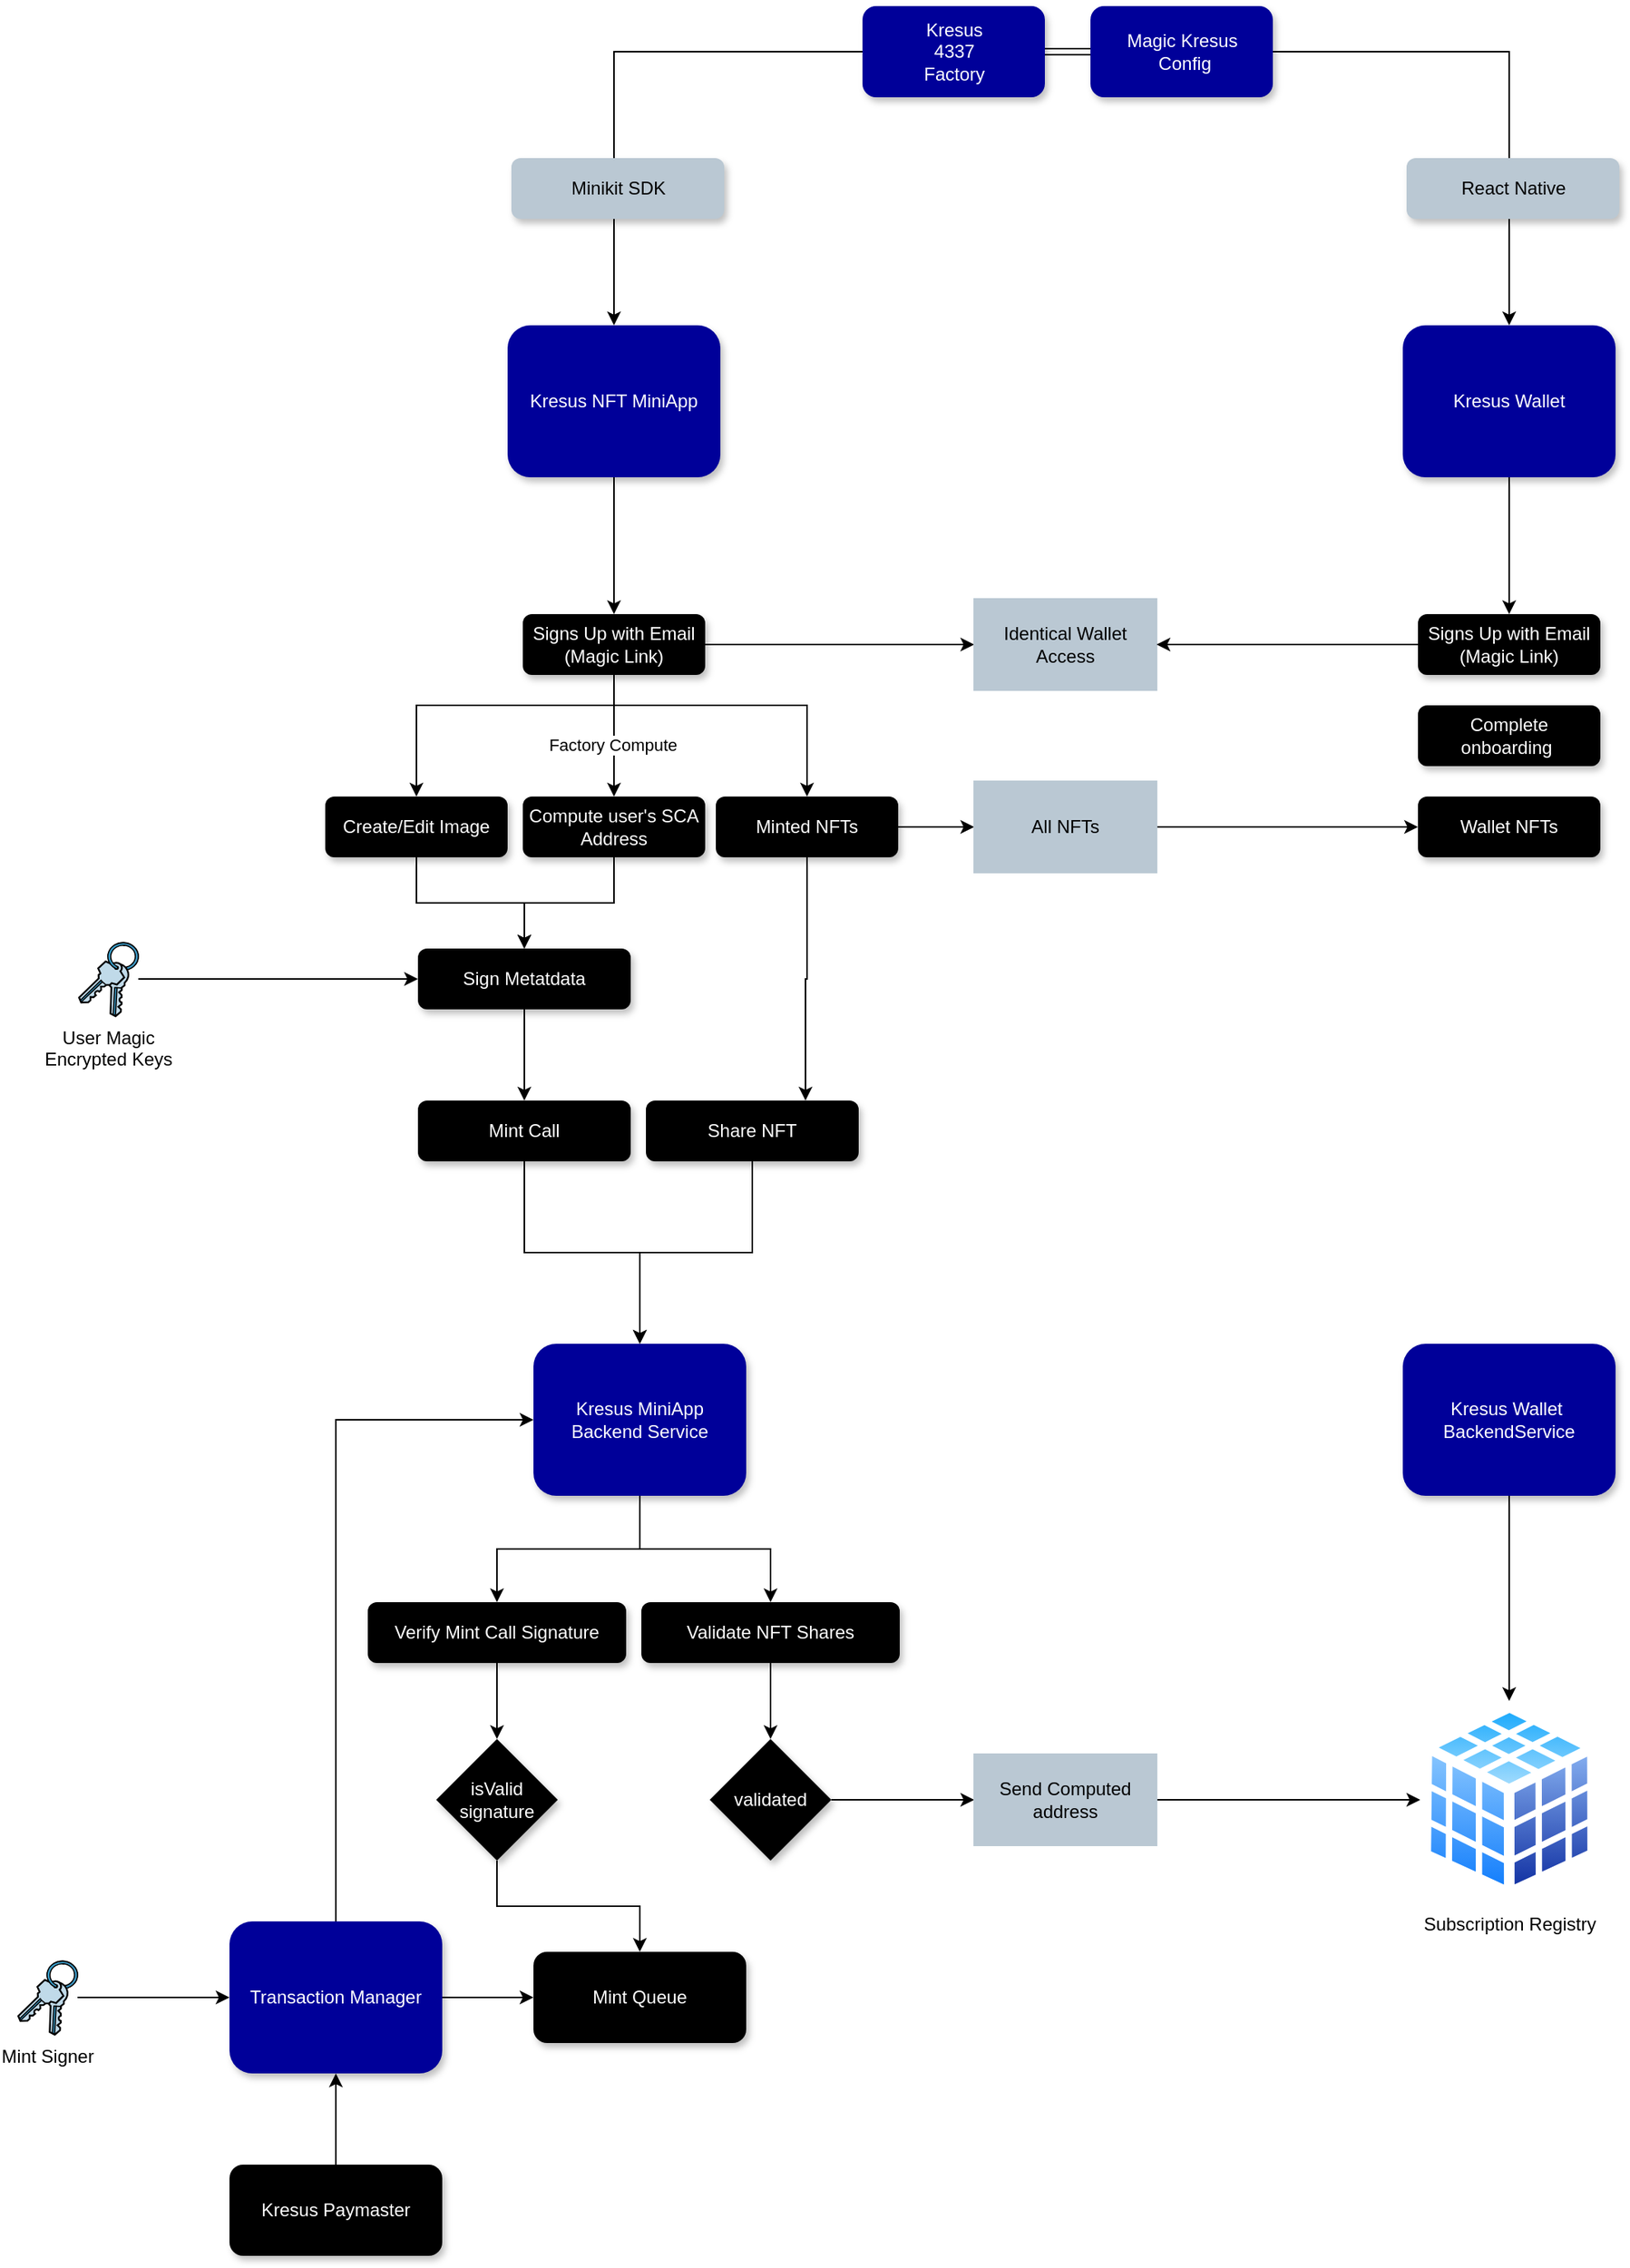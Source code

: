 <mxfile version="26.1.1">
  <diagram name="Page-1" id="EKsOD42DdvIz5vcE3mQu">
    <mxGraphModel dx="2875" dy="1000" grid="1" gridSize="10" guides="1" tooltips="1" connect="1" arrows="1" fold="1" page="1" pageScale="1" pageWidth="850" pageHeight="1100" math="0" shadow="0">
      <root>
        <mxCell id="0" />
        <mxCell id="1" parent="0" />
        <mxCell id="NqGFsDSJCZWuU0SmbqEO-53" style="edgeStyle=orthogonalEdgeStyle;rounded=0;orthogonalLoop=1;jettySize=auto;html=1;" edge="1" parent="1" source="NqGFsDSJCZWuU0SmbqEO-23" target="NqGFsDSJCZWuU0SmbqEO-52">
          <mxGeometry relative="1" as="geometry" />
        </mxCell>
        <mxCell id="NqGFsDSJCZWuU0SmbqEO-112" style="edgeStyle=orthogonalEdgeStyle;rounded=0;orthogonalLoop=1;jettySize=auto;html=1;" edge="1" parent="1" source="NqGFsDSJCZWuU0SmbqEO-23" target="NqGFsDSJCZWuU0SmbqEO-26">
          <mxGeometry relative="1" as="geometry" />
        </mxCell>
        <mxCell id="NqGFsDSJCZWuU0SmbqEO-115" value="Factory Compute" style="edgeLabel;html=1;align=center;verticalAlign=middle;resizable=0;points=[];" vertex="1" connectable="0" parent="NqGFsDSJCZWuU0SmbqEO-112">
          <mxGeometry x="0.14" y="-1" relative="1" as="geometry">
            <mxPoint as="offset" />
          </mxGeometry>
        </mxCell>
        <mxCell id="NqGFsDSJCZWuU0SmbqEO-113" style="edgeStyle=orthogonalEdgeStyle;rounded=0;orthogonalLoop=1;jettySize=auto;html=1;" edge="1" parent="1" source="NqGFsDSJCZWuU0SmbqEO-23" target="NqGFsDSJCZWuU0SmbqEO-29">
          <mxGeometry relative="1" as="geometry">
            <Array as="points">
              <mxPoint x="233" y="520" />
              <mxPoint x="103" y="520" />
            </Array>
          </mxGeometry>
        </mxCell>
        <mxCell id="NqGFsDSJCZWuU0SmbqEO-114" style="edgeStyle=orthogonalEdgeStyle;rounded=0;orthogonalLoop=1;jettySize=auto;html=1;" edge="1" parent="1" source="NqGFsDSJCZWuU0SmbqEO-23" target="NqGFsDSJCZWuU0SmbqEO-110">
          <mxGeometry relative="1" as="geometry">
            <Array as="points">
              <mxPoint x="233" y="520" />
              <mxPoint x="360" y="520" />
            </Array>
          </mxGeometry>
        </mxCell>
        <mxCell id="NqGFsDSJCZWuU0SmbqEO-23" value="Signs Up with Email&lt;br&gt;(Magic Link)" style="rounded=1;whiteSpace=wrap;html=1;fillColor=#000000;fontColor=#FFFFFF;strokeColor=none;shadow=1;" vertex="1" parent="1">
          <mxGeometry x="173" y="460" width="120" height="40" as="geometry" />
        </mxCell>
        <mxCell id="NqGFsDSJCZWuU0SmbqEO-65" value="" style="edgeStyle=orthogonalEdgeStyle;rounded=0;orthogonalLoop=1;jettySize=auto;html=1;" edge="1" parent="1" source="NqGFsDSJCZWuU0SmbqEO-26" target="NqGFsDSJCZWuU0SmbqEO-64">
          <mxGeometry relative="1" as="geometry" />
        </mxCell>
        <mxCell id="NqGFsDSJCZWuU0SmbqEO-26" value="Compute user&#39;s SCA&lt;br&gt;Address" style="rounded=1;whiteSpace=wrap;html=1;fillColor=#000000;fontColor=#FFFFFF;strokeColor=none;shadow=1;" vertex="1" parent="1">
          <mxGeometry x="173" y="580" width="120" height="40" as="geometry" />
        </mxCell>
        <mxCell id="NqGFsDSJCZWuU0SmbqEO-66" value="" style="edgeStyle=orthogonalEdgeStyle;rounded=0;orthogonalLoop=1;jettySize=auto;html=1;" edge="1" parent="1" source="NqGFsDSJCZWuU0SmbqEO-29" target="NqGFsDSJCZWuU0SmbqEO-64">
          <mxGeometry relative="1" as="geometry" />
        </mxCell>
        <mxCell id="NqGFsDSJCZWuU0SmbqEO-29" value="Create/Edit Image" style="rounded=1;whiteSpace=wrap;html=1;fillColor=#000000;fontColor=#FFFFFF;strokeColor=none;shadow=1;" vertex="1" parent="1">
          <mxGeometry x="43" y="580" width="120" height="40" as="geometry" />
        </mxCell>
        <mxCell id="NqGFsDSJCZWuU0SmbqEO-44" value="" style="edgeStyle=orthogonalEdgeStyle;rounded=0;orthogonalLoop=1;jettySize=auto;html=1;shape=link;" edge="1" parent="1" source="NqGFsDSJCZWuU0SmbqEO-42">
          <mxGeometry relative="1" as="geometry">
            <mxPoint x="546.5" y="90" as="targetPoint" />
          </mxGeometry>
        </mxCell>
        <mxCell id="NqGFsDSJCZWuU0SmbqEO-122" style="edgeStyle=orthogonalEdgeStyle;rounded=0;orthogonalLoop=1;jettySize=auto;html=1;" edge="1" parent="1" source="NqGFsDSJCZWuU0SmbqEO-42" target="NqGFsDSJCZWuU0SmbqEO-120">
          <mxGeometry relative="1" as="geometry" />
        </mxCell>
        <mxCell id="NqGFsDSJCZWuU0SmbqEO-42" value="&lt;font style=&quot;color: rgb(255, 255, 255);&quot;&gt;Kresus&lt;br&gt;4337&lt;br&gt;Factory&lt;/font&gt;" style="rounded=1;whiteSpace=wrap;html=1;fillColor=light-dark(#000099, #ededed);strokeColor=none;shadow=1;" vertex="1" parent="1">
          <mxGeometry x="396.5" y="60" width="120" height="60" as="geometry" />
        </mxCell>
        <mxCell id="NqGFsDSJCZWuU0SmbqEO-123" style="edgeStyle=orthogonalEdgeStyle;rounded=0;orthogonalLoop=1;jettySize=auto;html=1;" edge="1" parent="1" source="NqGFsDSJCZWuU0SmbqEO-48" target="NqGFsDSJCZWuU0SmbqEO-121">
          <mxGeometry relative="1" as="geometry" />
        </mxCell>
        <mxCell id="NqGFsDSJCZWuU0SmbqEO-48" value="&lt;font style=&quot;color: rgb(255, 255, 255);&quot;&gt;Magic Kresus&lt;br&gt;&amp;nbsp;Config&lt;/font&gt;" style="rounded=1;whiteSpace=wrap;html=1;fillColor=light-dark(#000099, #ededed);strokeColor=none;shadow=1;" vertex="1" parent="1">
          <mxGeometry x="546.5" y="60" width="120" height="60" as="geometry" />
        </mxCell>
        <mxCell id="NqGFsDSJCZWuU0SmbqEO-49" value="Minikit SDK" style="rounded=1;whiteSpace=wrap;html=1;fillColor=#bac8d3;strokeColor=none;shadow=1;" vertex="1" parent="1">
          <mxGeometry x="165.5" y="160" width="140" height="40" as="geometry" />
        </mxCell>
        <mxCell id="NqGFsDSJCZWuU0SmbqEO-50" value="React Native" style="rounded=1;whiteSpace=wrap;html=1;fillColor=#bac8d3;strokeColor=none;shadow=1;" vertex="1" parent="1">
          <mxGeometry x="754.5" y="160" width="140" height="40" as="geometry" />
        </mxCell>
        <mxCell id="NqGFsDSJCZWuU0SmbqEO-52" value="Identical Wallet Access" style="rounded=0;whiteSpace=wrap;html=1;strokeColor=light-dark(#bac8d3, #ededed);fillColor=light-dark(#bac8d3, #ededed);" vertex="1" parent="1">
          <mxGeometry x="470" y="450" width="120" height="60" as="geometry" />
        </mxCell>
        <mxCell id="NqGFsDSJCZWuU0SmbqEO-72" style="edgeStyle=orthogonalEdgeStyle;rounded=0;orthogonalLoop=1;jettySize=auto;html=1;" edge="1" parent="1" source="NqGFsDSJCZWuU0SmbqEO-63" target="NqGFsDSJCZWuU0SmbqEO-71">
          <mxGeometry relative="1" as="geometry" />
        </mxCell>
        <mxCell id="NqGFsDSJCZWuU0SmbqEO-63" value="Mint Call" style="rounded=1;whiteSpace=wrap;html=1;gradientColor=none;fillColor=#000000;fontColor=#FFFFFF;shadow=1;strokeColor=none;" vertex="1" parent="1">
          <mxGeometry x="104" y="780" width="140" height="40" as="geometry" />
        </mxCell>
        <mxCell id="NqGFsDSJCZWuU0SmbqEO-67" value="" style="edgeStyle=orthogonalEdgeStyle;rounded=0;orthogonalLoop=1;jettySize=auto;html=1;" edge="1" parent="1" source="NqGFsDSJCZWuU0SmbqEO-64" target="NqGFsDSJCZWuU0SmbqEO-63">
          <mxGeometry relative="1" as="geometry" />
        </mxCell>
        <mxCell id="NqGFsDSJCZWuU0SmbqEO-64" value="Sign Metatdata" style="rounded=1;whiteSpace=wrap;html=1;gradientColor=none;fillColor=#000000;fontColor=#FFFFFF;shadow=1;strokeColor=none;" vertex="1" parent="1">
          <mxGeometry x="104" y="680" width="140" height="40" as="geometry" />
        </mxCell>
        <mxCell id="NqGFsDSJCZWuU0SmbqEO-69" style="edgeStyle=orthogonalEdgeStyle;rounded=0;orthogonalLoop=1;jettySize=auto;html=1;" edge="1" parent="1" source="NqGFsDSJCZWuU0SmbqEO-68" target="NqGFsDSJCZWuU0SmbqEO-64">
          <mxGeometry relative="1" as="geometry" />
        </mxCell>
        <mxCell id="NqGFsDSJCZWuU0SmbqEO-68" value="User Magic&lt;div&gt;Encrypted Keys&lt;/div&gt;" style="shape=mxgraph.cisco.misc.keys;html=1;pointerEvents=1;dashed=0;fillColor=#036897;strokeColor=#ffffff;strokeWidth=2;verticalLabelPosition=bottom;verticalAlign=top;align=center;outlineConnect=0;" vertex="1" parent="1">
          <mxGeometry x="-120" y="675.5" width="40" height="49" as="geometry" />
        </mxCell>
        <mxCell id="NqGFsDSJCZWuU0SmbqEO-75" value="" style="edgeStyle=orthogonalEdgeStyle;rounded=0;orthogonalLoop=1;jettySize=auto;html=1;" edge="1" parent="1" source="NqGFsDSJCZWuU0SmbqEO-71" target="NqGFsDSJCZWuU0SmbqEO-73">
          <mxGeometry relative="1" as="geometry" />
        </mxCell>
        <mxCell id="NqGFsDSJCZWuU0SmbqEO-92" style="edgeStyle=orthogonalEdgeStyle;rounded=0;orthogonalLoop=1;jettySize=auto;html=1;entryX=0.5;entryY=0;entryDx=0;entryDy=0;" edge="1" parent="1" source="NqGFsDSJCZWuU0SmbqEO-71" target="NqGFsDSJCZWuU0SmbqEO-90">
          <mxGeometry relative="1" as="geometry" />
        </mxCell>
        <mxCell id="NqGFsDSJCZWuU0SmbqEO-71" value="Kresus MiniApp&lt;br&gt;Backend Service" style="rounded=1;whiteSpace=wrap;html=1;fillColor=#000099;strokeColor=none;labelBorderColor=none;fontColor=#FFFFFF;shadow=1;" vertex="1" parent="1">
          <mxGeometry x="180" y="940" width="140" height="100" as="geometry" />
        </mxCell>
        <mxCell id="NqGFsDSJCZWuU0SmbqEO-77" value="" style="edgeStyle=orthogonalEdgeStyle;rounded=0;orthogonalLoop=1;jettySize=auto;html=1;" edge="1" parent="1" source="NqGFsDSJCZWuU0SmbqEO-73" target="NqGFsDSJCZWuU0SmbqEO-76">
          <mxGeometry relative="1" as="geometry" />
        </mxCell>
        <mxCell id="NqGFsDSJCZWuU0SmbqEO-73" value="Verify Mint Call Signature" style="rounded=1;whiteSpace=wrap;html=1;gradientColor=none;fillColor=#000000;fontColor=#FFFFFF;shadow=1;strokeColor=none;" vertex="1" parent="1">
          <mxGeometry x="71" y="1110" width="170" height="40" as="geometry" />
        </mxCell>
        <mxCell id="NqGFsDSJCZWuU0SmbqEO-85" value="" style="edgeStyle=orthogonalEdgeStyle;rounded=0;orthogonalLoop=1;jettySize=auto;html=1;" edge="1" parent="1" source="NqGFsDSJCZWuU0SmbqEO-76" target="NqGFsDSJCZWuU0SmbqEO-83">
          <mxGeometry relative="1" as="geometry" />
        </mxCell>
        <mxCell id="NqGFsDSJCZWuU0SmbqEO-76" value="isValid&lt;br&gt;signature" style="rhombus;whiteSpace=wrap;html=1;gradientColor=none;fillColor=#000000;fontColor=#FFFFFF;shadow=1;strokeColor=none;" vertex="1" parent="1">
          <mxGeometry x="116" y="1200" width="80" height="80" as="geometry" />
        </mxCell>
        <mxCell id="NqGFsDSJCZWuU0SmbqEO-84" value="" style="edgeStyle=orthogonalEdgeStyle;rounded=0;orthogonalLoop=1;jettySize=auto;html=1;" edge="1" parent="1" source="NqGFsDSJCZWuU0SmbqEO-78" target="NqGFsDSJCZWuU0SmbqEO-83">
          <mxGeometry relative="1" as="geometry" />
        </mxCell>
        <mxCell id="NqGFsDSJCZWuU0SmbqEO-86" style="edgeStyle=orthogonalEdgeStyle;rounded=0;orthogonalLoop=1;jettySize=auto;html=1;entryX=0;entryY=0.5;entryDx=0;entryDy=0;" edge="1" parent="1" source="NqGFsDSJCZWuU0SmbqEO-78" target="NqGFsDSJCZWuU0SmbqEO-71">
          <mxGeometry relative="1" as="geometry">
            <Array as="points">
              <mxPoint x="50" y="990" />
            </Array>
          </mxGeometry>
        </mxCell>
        <mxCell id="NqGFsDSJCZWuU0SmbqEO-78" value="Transaction Manager" style="rounded=1;whiteSpace=wrap;html=1;fillColor=#000099;strokeColor=none;labelBorderColor=none;fontColor=#FFFFFF;shadow=1;" vertex="1" parent="1">
          <mxGeometry x="-20" y="1320" width="140" height="100" as="geometry" />
        </mxCell>
        <mxCell id="NqGFsDSJCZWuU0SmbqEO-80" value="" style="edgeStyle=orthogonalEdgeStyle;rounded=0;orthogonalLoop=1;jettySize=auto;html=1;" edge="1" parent="1" source="NqGFsDSJCZWuU0SmbqEO-79" target="NqGFsDSJCZWuU0SmbqEO-78">
          <mxGeometry relative="1" as="geometry" />
        </mxCell>
        <mxCell id="NqGFsDSJCZWuU0SmbqEO-79" value="Mint Signer" style="shape=mxgraph.cisco.misc.keys;html=1;pointerEvents=1;dashed=0;fillColor=#036897;strokeColor=#ffffff;strokeWidth=2;verticalLabelPosition=bottom;verticalAlign=top;align=center;outlineConnect=0;" vertex="1" parent="1">
          <mxGeometry x="-160" y="1345.5" width="40" height="49" as="geometry" />
        </mxCell>
        <mxCell id="NqGFsDSJCZWuU0SmbqEO-82" value="" style="edgeStyle=orthogonalEdgeStyle;rounded=0;orthogonalLoop=1;jettySize=auto;html=1;" edge="1" parent="1" source="NqGFsDSJCZWuU0SmbqEO-81" target="NqGFsDSJCZWuU0SmbqEO-78">
          <mxGeometry relative="1" as="geometry" />
        </mxCell>
        <mxCell id="NqGFsDSJCZWuU0SmbqEO-81" value="Kresus Paymaster" style="rounded=1;whiteSpace=wrap;html=1;fillColor=#000000;fontColor=#FFFFFF;shadow=1;strokeColor=none;" vertex="1" parent="1">
          <mxGeometry x="-20" y="1480" width="140" height="60" as="geometry" />
        </mxCell>
        <mxCell id="NqGFsDSJCZWuU0SmbqEO-83" value="Mint Queue" style="rounded=1;whiteSpace=wrap;html=1;fillColor=#000000;fontColor=#FFFFFF;shadow=1;strokeColor=none;" vertex="1" parent="1">
          <mxGeometry x="180" y="1340" width="140" height="60" as="geometry" />
        </mxCell>
        <mxCell id="NqGFsDSJCZWuU0SmbqEO-89" style="edgeStyle=orthogonalEdgeStyle;rounded=0;orthogonalLoop=1;jettySize=auto;html=1;" edge="1" parent="1" source="NqGFsDSJCZWuU0SmbqEO-87" target="NqGFsDSJCZWuU0SmbqEO-71">
          <mxGeometry relative="1" as="geometry" />
        </mxCell>
        <mxCell id="NqGFsDSJCZWuU0SmbqEO-87" value="Share NFT" style="rounded=1;whiteSpace=wrap;html=1;gradientColor=none;fillColor=#000000;fontColor=#FFFFFF;shadow=1;strokeColor=none;" vertex="1" parent="1">
          <mxGeometry x="254" y="780" width="140" height="40" as="geometry" />
        </mxCell>
        <mxCell id="NqGFsDSJCZWuU0SmbqEO-94" value="" style="edgeStyle=orthogonalEdgeStyle;rounded=0;orthogonalLoop=1;jettySize=auto;html=1;" edge="1" parent="1" source="NqGFsDSJCZWuU0SmbqEO-90" target="NqGFsDSJCZWuU0SmbqEO-93">
          <mxGeometry relative="1" as="geometry" />
        </mxCell>
        <mxCell id="NqGFsDSJCZWuU0SmbqEO-90" value="Validate NFT Shares" style="rounded=1;whiteSpace=wrap;html=1;gradientColor=none;fillColor=#000000;fontColor=#FFFFFF;shadow=1;strokeColor=none;" vertex="1" parent="1">
          <mxGeometry x="251" y="1110" width="170" height="40" as="geometry" />
        </mxCell>
        <mxCell id="NqGFsDSJCZWuU0SmbqEO-96" value="" style="edgeStyle=orthogonalEdgeStyle;rounded=0;orthogonalLoop=1;jettySize=auto;html=1;" edge="1" parent="1" source="NqGFsDSJCZWuU0SmbqEO-93" target="NqGFsDSJCZWuU0SmbqEO-95">
          <mxGeometry relative="1" as="geometry" />
        </mxCell>
        <mxCell id="NqGFsDSJCZWuU0SmbqEO-93" value="validated" style="rhombus;whiteSpace=wrap;html=1;gradientColor=none;fillColor=#000000;fontColor=#FFFFFF;shadow=1;strokeColor=none;" vertex="1" parent="1">
          <mxGeometry x="296" y="1200" width="80" height="80" as="geometry" />
        </mxCell>
        <mxCell id="NqGFsDSJCZWuU0SmbqEO-100" style="edgeStyle=orthogonalEdgeStyle;rounded=0;orthogonalLoop=1;jettySize=auto;html=1;entryX=0;entryY=0.5;entryDx=0;entryDy=0;" edge="1" parent="1" source="NqGFsDSJCZWuU0SmbqEO-95" target="NqGFsDSJCZWuU0SmbqEO-98">
          <mxGeometry relative="1" as="geometry" />
        </mxCell>
        <mxCell id="NqGFsDSJCZWuU0SmbqEO-95" value="Send Computed address" style="rounded=0;whiteSpace=wrap;html=1;strokeColor=light-dark(#bac8d3, #ededed);fillColor=light-dark(#bac8d3, #ededed);" vertex="1" parent="1">
          <mxGeometry x="470" y="1210" width="120" height="60" as="geometry" />
        </mxCell>
        <mxCell id="NqGFsDSJCZWuU0SmbqEO-99" style="edgeStyle=orthogonalEdgeStyle;rounded=0;orthogonalLoop=1;jettySize=auto;html=1;" edge="1" parent="1" source="NqGFsDSJCZWuU0SmbqEO-97" target="NqGFsDSJCZWuU0SmbqEO-98">
          <mxGeometry relative="1" as="geometry" />
        </mxCell>
        <mxCell id="NqGFsDSJCZWuU0SmbqEO-97" value="Kresus Wallet&amp;nbsp;&lt;div&gt;Backend&lt;span style=&quot;background-color: transparent; color: light-dark(rgb(255, 255, 255), rgb(18, 18, 18));&quot;&gt;Service&lt;/span&gt;&lt;/div&gt;" style="rounded=1;whiteSpace=wrap;html=1;fillColor=#000099;strokeColor=none;labelBorderColor=none;fontColor=#FFFFFF;shadow=1;" vertex="1" parent="1">
          <mxGeometry x="752" y="940" width="140" height="100" as="geometry" />
        </mxCell>
        <mxCell id="NqGFsDSJCZWuU0SmbqEO-98" value="Subscription Registry" style="image;aspect=fixed;perimeter=ellipsePerimeter;html=1;align=center;shadow=0;dashed=0;spacingTop=3;image=img/lib/active_directory/database_cube.svg;" vertex="1" parent="1">
          <mxGeometry x="763.5" y="1175" width="117" height="130" as="geometry" />
        </mxCell>
        <mxCell id="NqGFsDSJCZWuU0SmbqEO-118" style="edgeStyle=orthogonalEdgeStyle;rounded=0;orthogonalLoop=1;jettySize=auto;html=1;entryX=0.75;entryY=0;entryDx=0;entryDy=0;" edge="1" parent="1" source="NqGFsDSJCZWuU0SmbqEO-110" target="NqGFsDSJCZWuU0SmbqEO-87">
          <mxGeometry relative="1" as="geometry">
            <Array as="points">
              <mxPoint x="360" y="700" />
              <mxPoint x="359" y="700" />
            </Array>
          </mxGeometry>
        </mxCell>
        <mxCell id="NqGFsDSJCZWuU0SmbqEO-128" value="" style="edgeStyle=orthogonalEdgeStyle;rounded=0;orthogonalLoop=1;jettySize=auto;html=1;" edge="1" parent="1" source="NqGFsDSJCZWuU0SmbqEO-110" target="NqGFsDSJCZWuU0SmbqEO-127">
          <mxGeometry relative="1" as="geometry" />
        </mxCell>
        <mxCell id="NqGFsDSJCZWuU0SmbqEO-110" value="Minted NFTs" style="rounded=1;whiteSpace=wrap;html=1;fillColor=#000000;fontColor=#FFFFFF;strokeColor=none;shadow=1;" vertex="1" parent="1">
          <mxGeometry x="300" y="580" width="120" height="40" as="geometry" />
        </mxCell>
        <mxCell id="NqGFsDSJCZWuU0SmbqEO-34" value="Complete onboarding&amp;nbsp;" style="rounded=1;whiteSpace=wrap;html=1;fillColor=#000000;strokeColor=none;shadow=1;fontColor=#FFFFFF;" vertex="1" parent="1">
          <mxGeometry x="762" y="520" width="120" height="40" as="geometry" />
        </mxCell>
        <mxCell id="NqGFsDSJCZWuU0SmbqEO-35" value="Wallet NFTs" style="rounded=1;whiteSpace=wrap;html=1;fillColor=#000000;strokeColor=none;shadow=1;fontColor=#FFFFFF;" vertex="1" parent="1">
          <mxGeometry x="762" y="580" width="120" height="40" as="geometry" />
        </mxCell>
        <mxCell id="NqGFsDSJCZWuU0SmbqEO-126" style="edgeStyle=orthogonalEdgeStyle;rounded=0;orthogonalLoop=1;jettySize=auto;html=1;" edge="1" parent="1" source="NqGFsDSJCZWuU0SmbqEO-119" target="NqGFsDSJCZWuU0SmbqEO-52">
          <mxGeometry relative="1" as="geometry" />
        </mxCell>
        <mxCell id="NqGFsDSJCZWuU0SmbqEO-119" value="Signs Up with Email&lt;br&gt;(Magic Link)" style="rounded=1;whiteSpace=wrap;html=1;fillColor=#000000;fontColor=#FFFFFF;strokeColor=none;shadow=1;" vertex="1" parent="1">
          <mxGeometry x="762" y="460" width="120" height="40" as="geometry" />
        </mxCell>
        <mxCell id="NqGFsDSJCZWuU0SmbqEO-124" value="" style="edgeStyle=orthogonalEdgeStyle;rounded=0;orthogonalLoop=1;jettySize=auto;html=1;" edge="1" parent="1" source="NqGFsDSJCZWuU0SmbqEO-120" target="NqGFsDSJCZWuU0SmbqEO-23">
          <mxGeometry relative="1" as="geometry" />
        </mxCell>
        <mxCell id="NqGFsDSJCZWuU0SmbqEO-120" value="Kresus NFT MiniApp" style="rounded=1;whiteSpace=wrap;html=1;fillColor=#000099;strokeColor=none;labelBorderColor=none;fontColor=#FFFFFF;shadow=1;" vertex="1" parent="1">
          <mxGeometry x="163" y="270" width="140" height="100" as="geometry" />
        </mxCell>
        <mxCell id="NqGFsDSJCZWuU0SmbqEO-125" value="" style="edgeStyle=orthogonalEdgeStyle;rounded=0;orthogonalLoop=1;jettySize=auto;html=1;" edge="1" parent="1" source="NqGFsDSJCZWuU0SmbqEO-121" target="NqGFsDSJCZWuU0SmbqEO-119">
          <mxGeometry relative="1" as="geometry" />
        </mxCell>
        <mxCell id="NqGFsDSJCZWuU0SmbqEO-121" value="Kresus Wallet" style="rounded=1;whiteSpace=wrap;html=1;fillColor=#000099;strokeColor=none;labelBorderColor=none;fontColor=#FFFFFF;shadow=1;" vertex="1" parent="1">
          <mxGeometry x="752" y="270" width="140" height="100" as="geometry" />
        </mxCell>
        <mxCell id="NqGFsDSJCZWuU0SmbqEO-129" style="edgeStyle=orthogonalEdgeStyle;rounded=0;orthogonalLoop=1;jettySize=auto;html=1;entryX=0;entryY=0.5;entryDx=0;entryDy=0;" edge="1" parent="1" source="NqGFsDSJCZWuU0SmbqEO-127" target="NqGFsDSJCZWuU0SmbqEO-35">
          <mxGeometry relative="1" as="geometry" />
        </mxCell>
        <mxCell id="NqGFsDSJCZWuU0SmbqEO-127" value="All NFTs" style="rounded=0;whiteSpace=wrap;html=1;strokeColor=light-dark(#bac8d3, #ededed);fillColor=light-dark(#bac8d3, #ededed);" vertex="1" parent="1">
          <mxGeometry x="470" y="570" width="120" height="60" as="geometry" />
        </mxCell>
      </root>
    </mxGraphModel>
  </diagram>
</mxfile>
